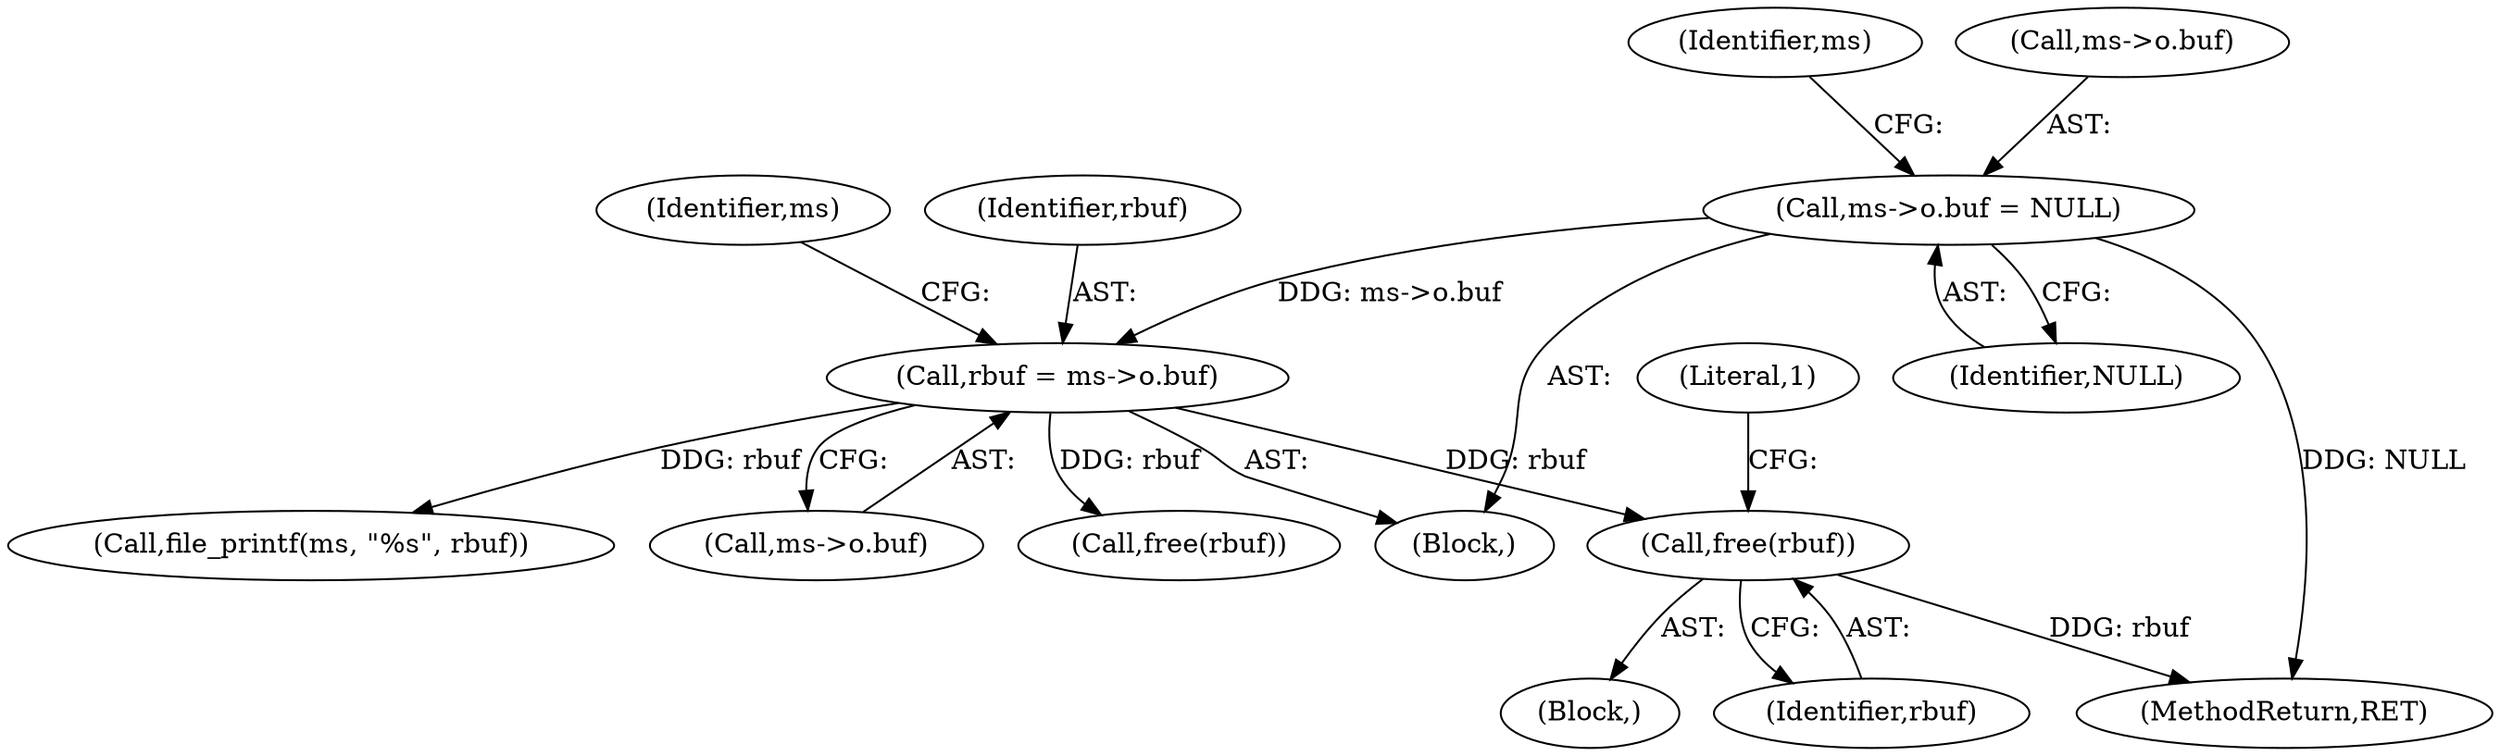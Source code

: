 digraph "0_file_4a284c89d6ef11aca34da65da7d673050a5ea320_4@API" {
"1001641" [label="(Call,free(rbuf))"];
"1001595" [label="(Call,rbuf = ms->o.buf)"];
"1001557" [label="(Call,ms->o.buf = NULL)"];
"1001563" [label="(Identifier,NULL)"];
"1001642" [label="(Identifier,rbuf)"];
"1001640" [label="(Block,)"];
"1001596" [label="(Identifier,rbuf)"];
"1001660" [label="(Call,free(rbuf))"];
"1001566" [label="(Identifier,ms)"];
"1001641" [label="(Call,free(rbuf))"];
"1001645" [label="(Literal,1)"];
"1001597" [label="(Call,ms->o.buf)"];
"1001456" [label="(Block,)"];
"1001605" [label="(Identifier,ms)"];
"1001557" [label="(Call,ms->o.buf = NULL)"];
"1001648" [label="(Call,file_printf(ms, \"%s\", rbuf))"];
"1001595" [label="(Call,rbuf = ms->o.buf)"];
"1001558" [label="(Call,ms->o.buf)"];
"1001784" [label="(MethodReturn,RET)"];
"1001641" -> "1001640"  [label="AST: "];
"1001641" -> "1001642"  [label="CFG: "];
"1001642" -> "1001641"  [label="AST: "];
"1001645" -> "1001641"  [label="CFG: "];
"1001641" -> "1001784"  [label="DDG: rbuf"];
"1001595" -> "1001641"  [label="DDG: rbuf"];
"1001595" -> "1001456"  [label="AST: "];
"1001595" -> "1001597"  [label="CFG: "];
"1001596" -> "1001595"  [label="AST: "];
"1001597" -> "1001595"  [label="AST: "];
"1001605" -> "1001595"  [label="CFG: "];
"1001557" -> "1001595"  [label="DDG: ms->o.buf"];
"1001595" -> "1001648"  [label="DDG: rbuf"];
"1001595" -> "1001660"  [label="DDG: rbuf"];
"1001557" -> "1001456"  [label="AST: "];
"1001557" -> "1001563"  [label="CFG: "];
"1001558" -> "1001557"  [label="AST: "];
"1001563" -> "1001557"  [label="AST: "];
"1001566" -> "1001557"  [label="CFG: "];
"1001557" -> "1001784"  [label="DDG: NULL"];
}
